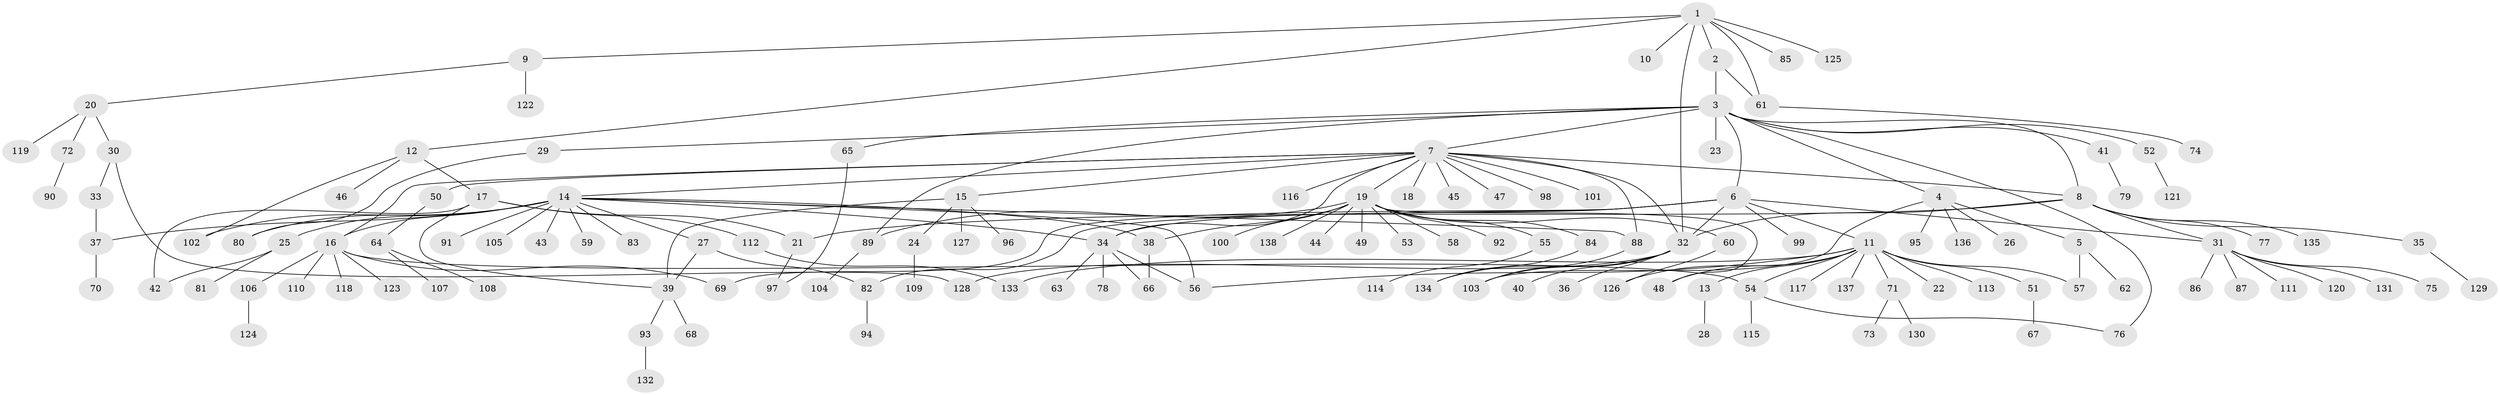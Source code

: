 // Generated by graph-tools (version 1.1) at 2025/25/03/09/25 03:25:54]
// undirected, 138 vertices, 172 edges
graph export_dot {
graph [start="1"]
  node [color=gray90,style=filled];
  1;
  2;
  3;
  4;
  5;
  6;
  7;
  8;
  9;
  10;
  11;
  12;
  13;
  14;
  15;
  16;
  17;
  18;
  19;
  20;
  21;
  22;
  23;
  24;
  25;
  26;
  27;
  28;
  29;
  30;
  31;
  32;
  33;
  34;
  35;
  36;
  37;
  38;
  39;
  40;
  41;
  42;
  43;
  44;
  45;
  46;
  47;
  48;
  49;
  50;
  51;
  52;
  53;
  54;
  55;
  56;
  57;
  58;
  59;
  60;
  61;
  62;
  63;
  64;
  65;
  66;
  67;
  68;
  69;
  70;
  71;
  72;
  73;
  74;
  75;
  76;
  77;
  78;
  79;
  80;
  81;
  82;
  83;
  84;
  85;
  86;
  87;
  88;
  89;
  90;
  91;
  92;
  93;
  94;
  95;
  96;
  97;
  98;
  99;
  100;
  101;
  102;
  103;
  104;
  105;
  106;
  107;
  108;
  109;
  110;
  111;
  112;
  113;
  114;
  115;
  116;
  117;
  118;
  119;
  120;
  121;
  122;
  123;
  124;
  125;
  126;
  127;
  128;
  129;
  130;
  131;
  132;
  133;
  134;
  135;
  136;
  137;
  138;
  1 -- 2;
  1 -- 9;
  1 -- 10;
  1 -- 12;
  1 -- 32;
  1 -- 61;
  1 -- 85;
  1 -- 125;
  2 -- 3;
  2 -- 61;
  3 -- 4;
  3 -- 6;
  3 -- 7;
  3 -- 8;
  3 -- 23;
  3 -- 29;
  3 -- 41;
  3 -- 52;
  3 -- 65;
  3 -- 76;
  3 -- 89;
  4 -- 5;
  4 -- 26;
  4 -- 95;
  4 -- 103;
  4 -- 136;
  5 -- 57;
  5 -- 62;
  6 -- 11;
  6 -- 31;
  6 -- 32;
  6 -- 34;
  6 -- 69;
  6 -- 82;
  6 -- 99;
  7 -- 8;
  7 -- 14;
  7 -- 15;
  7 -- 16;
  7 -- 18;
  7 -- 19;
  7 -- 32;
  7 -- 34;
  7 -- 45;
  7 -- 47;
  7 -- 50;
  7 -- 88;
  7 -- 98;
  7 -- 101;
  7 -- 116;
  8 -- 21;
  8 -- 31;
  8 -- 32;
  8 -- 35;
  8 -- 77;
  8 -- 135;
  9 -- 20;
  9 -- 122;
  11 -- 13;
  11 -- 22;
  11 -- 48;
  11 -- 51;
  11 -- 54;
  11 -- 56;
  11 -- 57;
  11 -- 71;
  11 -- 113;
  11 -- 117;
  11 -- 126;
  11 -- 133;
  11 -- 137;
  12 -- 17;
  12 -- 46;
  12 -- 102;
  13 -- 28;
  14 -- 16;
  14 -- 25;
  14 -- 27;
  14 -- 34;
  14 -- 37;
  14 -- 38;
  14 -- 43;
  14 -- 56;
  14 -- 59;
  14 -- 80;
  14 -- 83;
  14 -- 88;
  14 -- 91;
  14 -- 102;
  14 -- 105;
  15 -- 24;
  15 -- 39;
  15 -- 96;
  15 -- 127;
  16 -- 54;
  16 -- 69;
  16 -- 106;
  16 -- 110;
  16 -- 118;
  16 -- 123;
  17 -- 21;
  17 -- 39;
  17 -- 42;
  17 -- 112;
  19 -- 38;
  19 -- 44;
  19 -- 48;
  19 -- 49;
  19 -- 53;
  19 -- 55;
  19 -- 58;
  19 -- 60;
  19 -- 84;
  19 -- 89;
  19 -- 92;
  19 -- 100;
  19 -- 138;
  20 -- 30;
  20 -- 72;
  20 -- 119;
  21 -- 97;
  24 -- 109;
  25 -- 42;
  25 -- 81;
  27 -- 39;
  27 -- 82;
  29 -- 80;
  30 -- 33;
  30 -- 128;
  31 -- 75;
  31 -- 86;
  31 -- 87;
  31 -- 111;
  31 -- 120;
  31 -- 131;
  32 -- 36;
  32 -- 40;
  32 -- 103;
  32 -- 128;
  32 -- 134;
  33 -- 37;
  34 -- 56;
  34 -- 63;
  34 -- 66;
  34 -- 78;
  35 -- 129;
  37 -- 70;
  38 -- 66;
  39 -- 68;
  39 -- 93;
  41 -- 79;
  50 -- 64;
  51 -- 67;
  52 -- 121;
  54 -- 76;
  54 -- 115;
  55 -- 114;
  60 -- 126;
  61 -- 74;
  64 -- 107;
  64 -- 108;
  65 -- 97;
  71 -- 73;
  71 -- 130;
  72 -- 90;
  82 -- 94;
  84 -- 134;
  88 -- 103;
  89 -- 104;
  93 -- 132;
  106 -- 124;
  112 -- 133;
}
